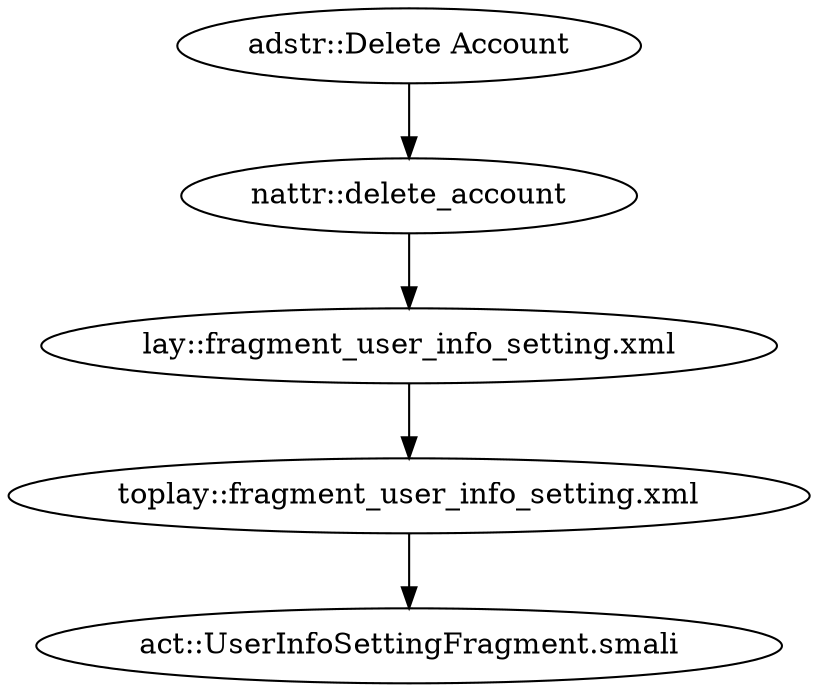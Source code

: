 digraph G {
"adstr::Delete Account" -> "nattr::delete_account"
"nattr::delete_account" -> "lay::fragment_user_info_setting.xml"
"lay::fragment_user_info_setting.xml" -> "toplay::fragment_user_info_setting.xml"
"toplay::fragment_user_info_setting.xml" -> "act::UserInfoSettingFragment.smali"
}
